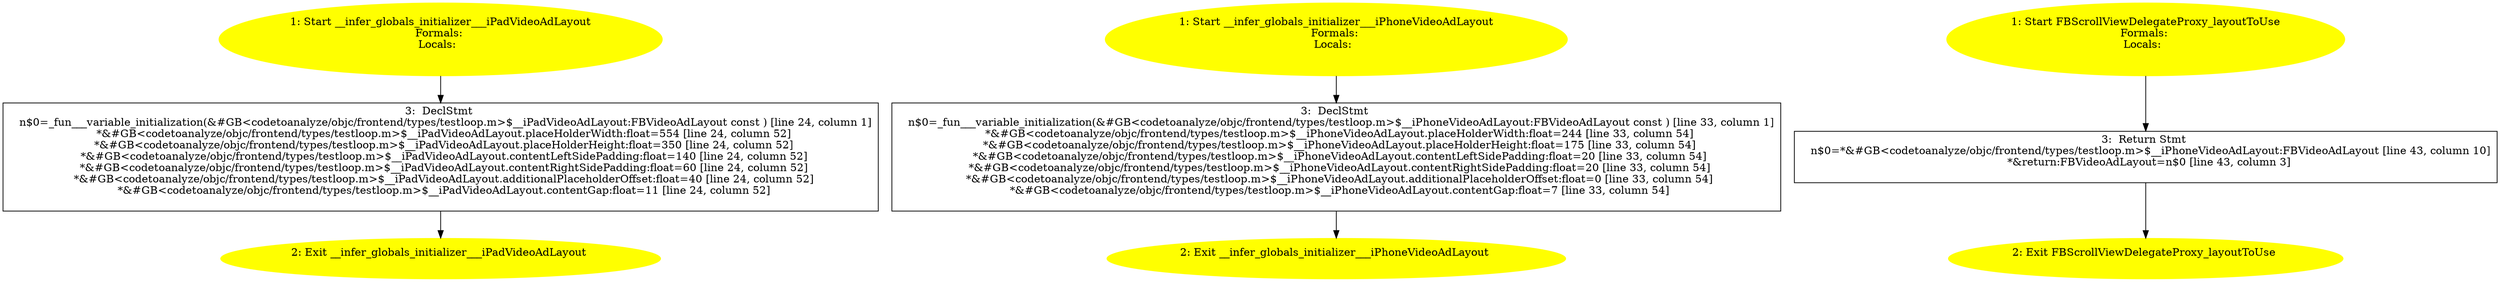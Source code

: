 /* @generated */
digraph cfg {
"__infer_globals_initializer___iPadVideoAdLayout#774934d200ab6ea201ea7444923ebf03.91a439a98050a5c80fe23fc56f573207_1" [label="1: Start __infer_globals_initializer___iPadVideoAdLayout\nFormals: \nLocals:  \n  " color=yellow style=filled]
	

	 "__infer_globals_initializer___iPadVideoAdLayout#774934d200ab6ea201ea7444923ebf03.91a439a98050a5c80fe23fc56f573207_1" -> "__infer_globals_initializer___iPadVideoAdLayout#774934d200ab6ea201ea7444923ebf03.91a439a98050a5c80fe23fc56f573207_3" ;
"__infer_globals_initializer___iPadVideoAdLayout#774934d200ab6ea201ea7444923ebf03.91a439a98050a5c80fe23fc56f573207_2" [label="2: Exit __infer_globals_initializer___iPadVideoAdLayout \n  " color=yellow style=filled]
	

"__infer_globals_initializer___iPadVideoAdLayout#774934d200ab6ea201ea7444923ebf03.91a439a98050a5c80fe23fc56f573207_3" [label="3:  DeclStmt \n   n$0=_fun___variable_initialization(&#GB<codetoanalyze/objc/frontend/types/testloop.m>$__iPadVideoAdLayout:FBVideoAdLayout const ) [line 24, column 1]\n  *&#GB<codetoanalyze/objc/frontend/types/testloop.m>$__iPadVideoAdLayout.placeHolderWidth:float=554 [line 24, column 52]\n  *&#GB<codetoanalyze/objc/frontend/types/testloop.m>$__iPadVideoAdLayout.placeHolderHeight:float=350 [line 24, column 52]\n  *&#GB<codetoanalyze/objc/frontend/types/testloop.m>$__iPadVideoAdLayout.contentLeftSidePadding:float=140 [line 24, column 52]\n  *&#GB<codetoanalyze/objc/frontend/types/testloop.m>$__iPadVideoAdLayout.contentRightSidePadding:float=60 [line 24, column 52]\n  *&#GB<codetoanalyze/objc/frontend/types/testloop.m>$__iPadVideoAdLayout.additionalPlaceholderOffset:float=40 [line 24, column 52]\n  *&#GB<codetoanalyze/objc/frontend/types/testloop.m>$__iPadVideoAdLayout.contentGap:float=11 [line 24, column 52]\n " shape="box"]
	

	 "__infer_globals_initializer___iPadVideoAdLayout#774934d200ab6ea201ea7444923ebf03.91a439a98050a5c80fe23fc56f573207_3" -> "__infer_globals_initializer___iPadVideoAdLayout#774934d200ab6ea201ea7444923ebf03.91a439a98050a5c80fe23fc56f573207_2" ;
"__infer_globals_initializer___iPhoneVideoAdLayout#774934d200ab6ea201ea7444923ebf03.1e6bd750ce4ce65119ad54cee8ee01a8_1" [label="1: Start __infer_globals_initializer___iPhoneVideoAdLayout\nFormals: \nLocals:  \n  " color=yellow style=filled]
	

	 "__infer_globals_initializer___iPhoneVideoAdLayout#774934d200ab6ea201ea7444923ebf03.1e6bd750ce4ce65119ad54cee8ee01a8_1" -> "__infer_globals_initializer___iPhoneVideoAdLayout#774934d200ab6ea201ea7444923ebf03.1e6bd750ce4ce65119ad54cee8ee01a8_3" ;
"__infer_globals_initializer___iPhoneVideoAdLayout#774934d200ab6ea201ea7444923ebf03.1e6bd750ce4ce65119ad54cee8ee01a8_2" [label="2: Exit __infer_globals_initializer___iPhoneVideoAdLayout \n  " color=yellow style=filled]
	

"__infer_globals_initializer___iPhoneVideoAdLayout#774934d200ab6ea201ea7444923ebf03.1e6bd750ce4ce65119ad54cee8ee01a8_3" [label="3:  DeclStmt \n   n$0=_fun___variable_initialization(&#GB<codetoanalyze/objc/frontend/types/testloop.m>$__iPhoneVideoAdLayout:FBVideoAdLayout const ) [line 33, column 1]\n  *&#GB<codetoanalyze/objc/frontend/types/testloop.m>$__iPhoneVideoAdLayout.placeHolderWidth:float=244 [line 33, column 54]\n  *&#GB<codetoanalyze/objc/frontend/types/testloop.m>$__iPhoneVideoAdLayout.placeHolderHeight:float=175 [line 33, column 54]\n  *&#GB<codetoanalyze/objc/frontend/types/testloop.m>$__iPhoneVideoAdLayout.contentLeftSidePadding:float=20 [line 33, column 54]\n  *&#GB<codetoanalyze/objc/frontend/types/testloop.m>$__iPhoneVideoAdLayout.contentRightSidePadding:float=20 [line 33, column 54]\n  *&#GB<codetoanalyze/objc/frontend/types/testloop.m>$__iPhoneVideoAdLayout.additionalPlaceholderOffset:float=0 [line 33, column 54]\n  *&#GB<codetoanalyze/objc/frontend/types/testloop.m>$__iPhoneVideoAdLayout.contentGap:float=7 [line 33, column 54]\n " shape="box"]
	

	 "__infer_globals_initializer___iPhoneVideoAdLayout#774934d200ab6ea201ea7444923ebf03.1e6bd750ce4ce65119ad54cee8ee01a8_3" -> "__infer_globals_initializer___iPhoneVideoAdLayout#774934d200ab6ea201ea7444923ebf03.1e6bd750ce4ce65119ad54cee8ee01a8_2" ;
"layoutToUse#FBScrollViewDelegateProxy#class.0fb14252876875c85e9253ab00bfb755_1" [label="1: Start FBScrollViewDelegateProxy_layoutToUse\nFormals: \nLocals:  \n  " color=yellow style=filled]
	

	 "layoutToUse#FBScrollViewDelegateProxy#class.0fb14252876875c85e9253ab00bfb755_1" -> "layoutToUse#FBScrollViewDelegateProxy#class.0fb14252876875c85e9253ab00bfb755_3" ;
"layoutToUse#FBScrollViewDelegateProxy#class.0fb14252876875c85e9253ab00bfb755_2" [label="2: Exit FBScrollViewDelegateProxy_layoutToUse \n  " color=yellow style=filled]
	

"layoutToUse#FBScrollViewDelegateProxy#class.0fb14252876875c85e9253ab00bfb755_3" [label="3:  Return Stmt \n   n$0=*&#GB<codetoanalyze/objc/frontend/types/testloop.m>$__iPhoneVideoAdLayout:FBVideoAdLayout [line 43, column 10]\n  *&return:FBVideoAdLayout=n$0 [line 43, column 3]\n " shape="box"]
	

	 "layoutToUse#FBScrollViewDelegateProxy#class.0fb14252876875c85e9253ab00bfb755_3" -> "layoutToUse#FBScrollViewDelegateProxy#class.0fb14252876875c85e9253ab00bfb755_2" ;
}
